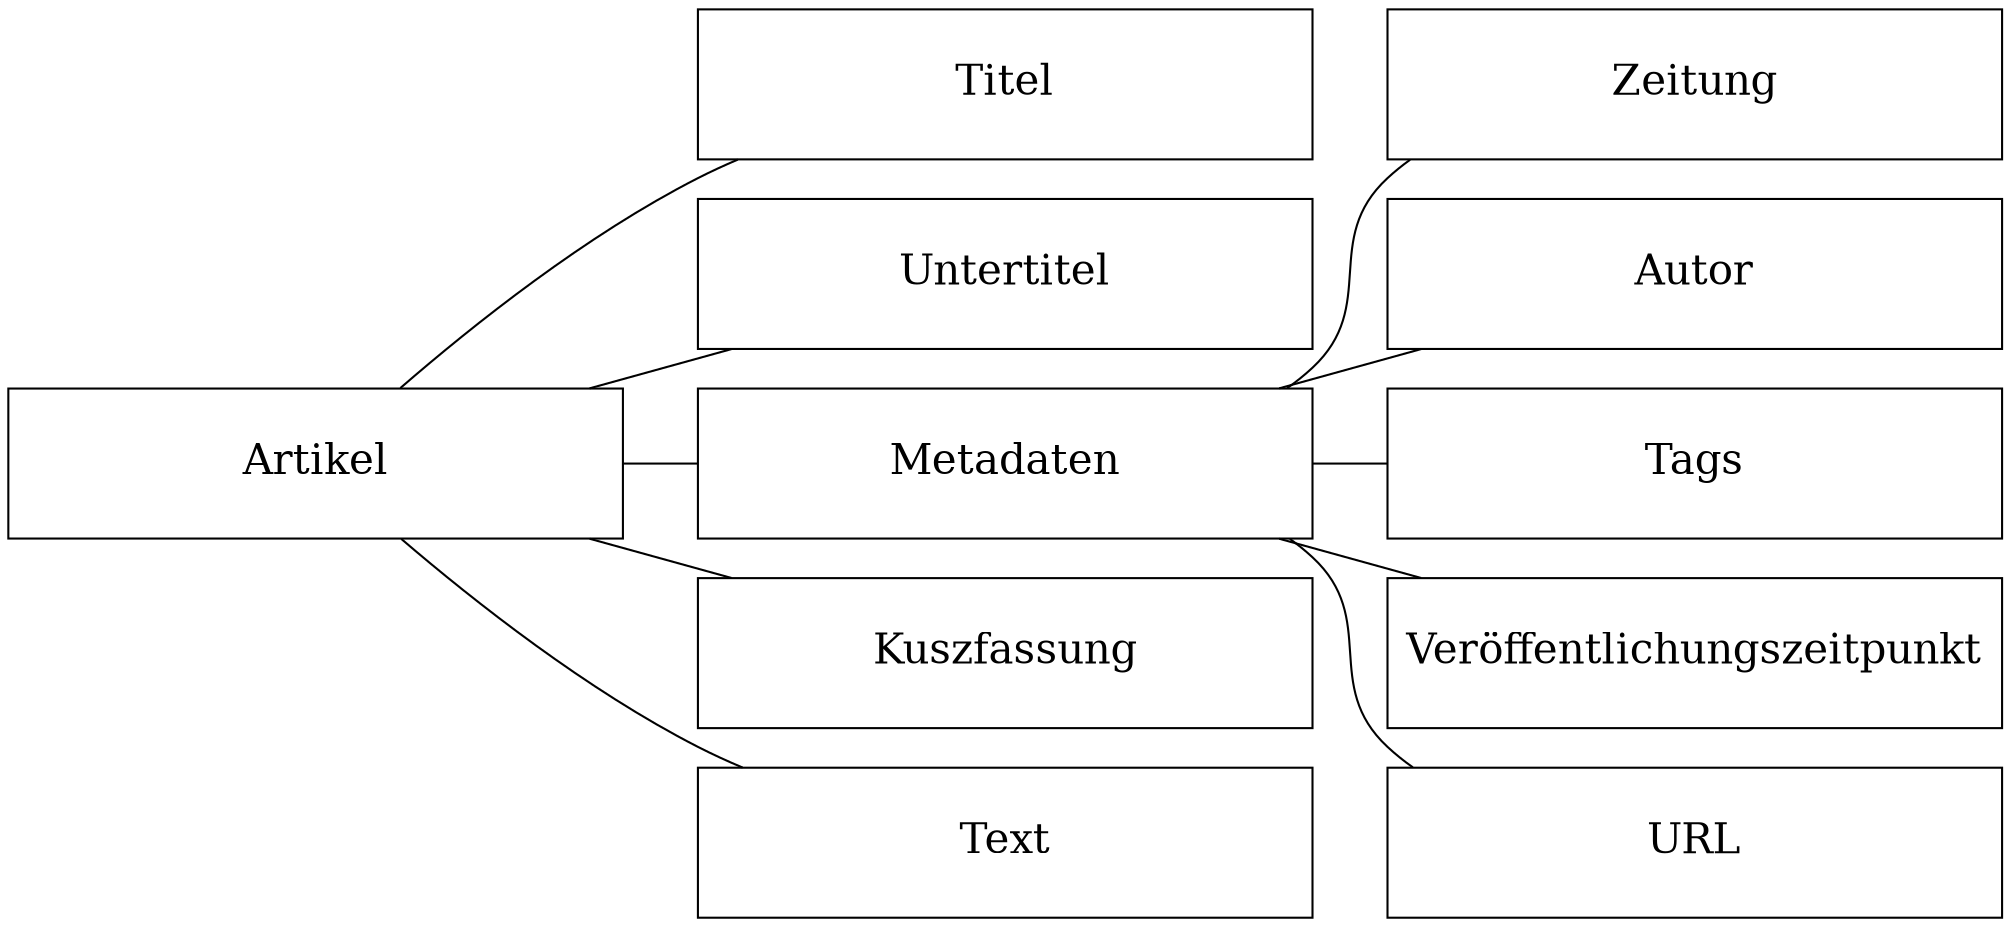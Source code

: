 graph G {
      rankdir="LR"
        node [shape=record,height=1,fontsize=20];
        node [width=4.1];

        Artikel -- Titel;
        Artikel -- Untertitel;

        Artikel -- Metadaten;
        Metadaten -- Zeitung;
        Metadaten -- Autor;
        Metadaten -- Tags;
        Metadaten -- Veröffentlichungszeitpunkt;
        Metadaten -- URL;

        Artikel -- Kuszfassung;
        Artikel -- Text;
        }
